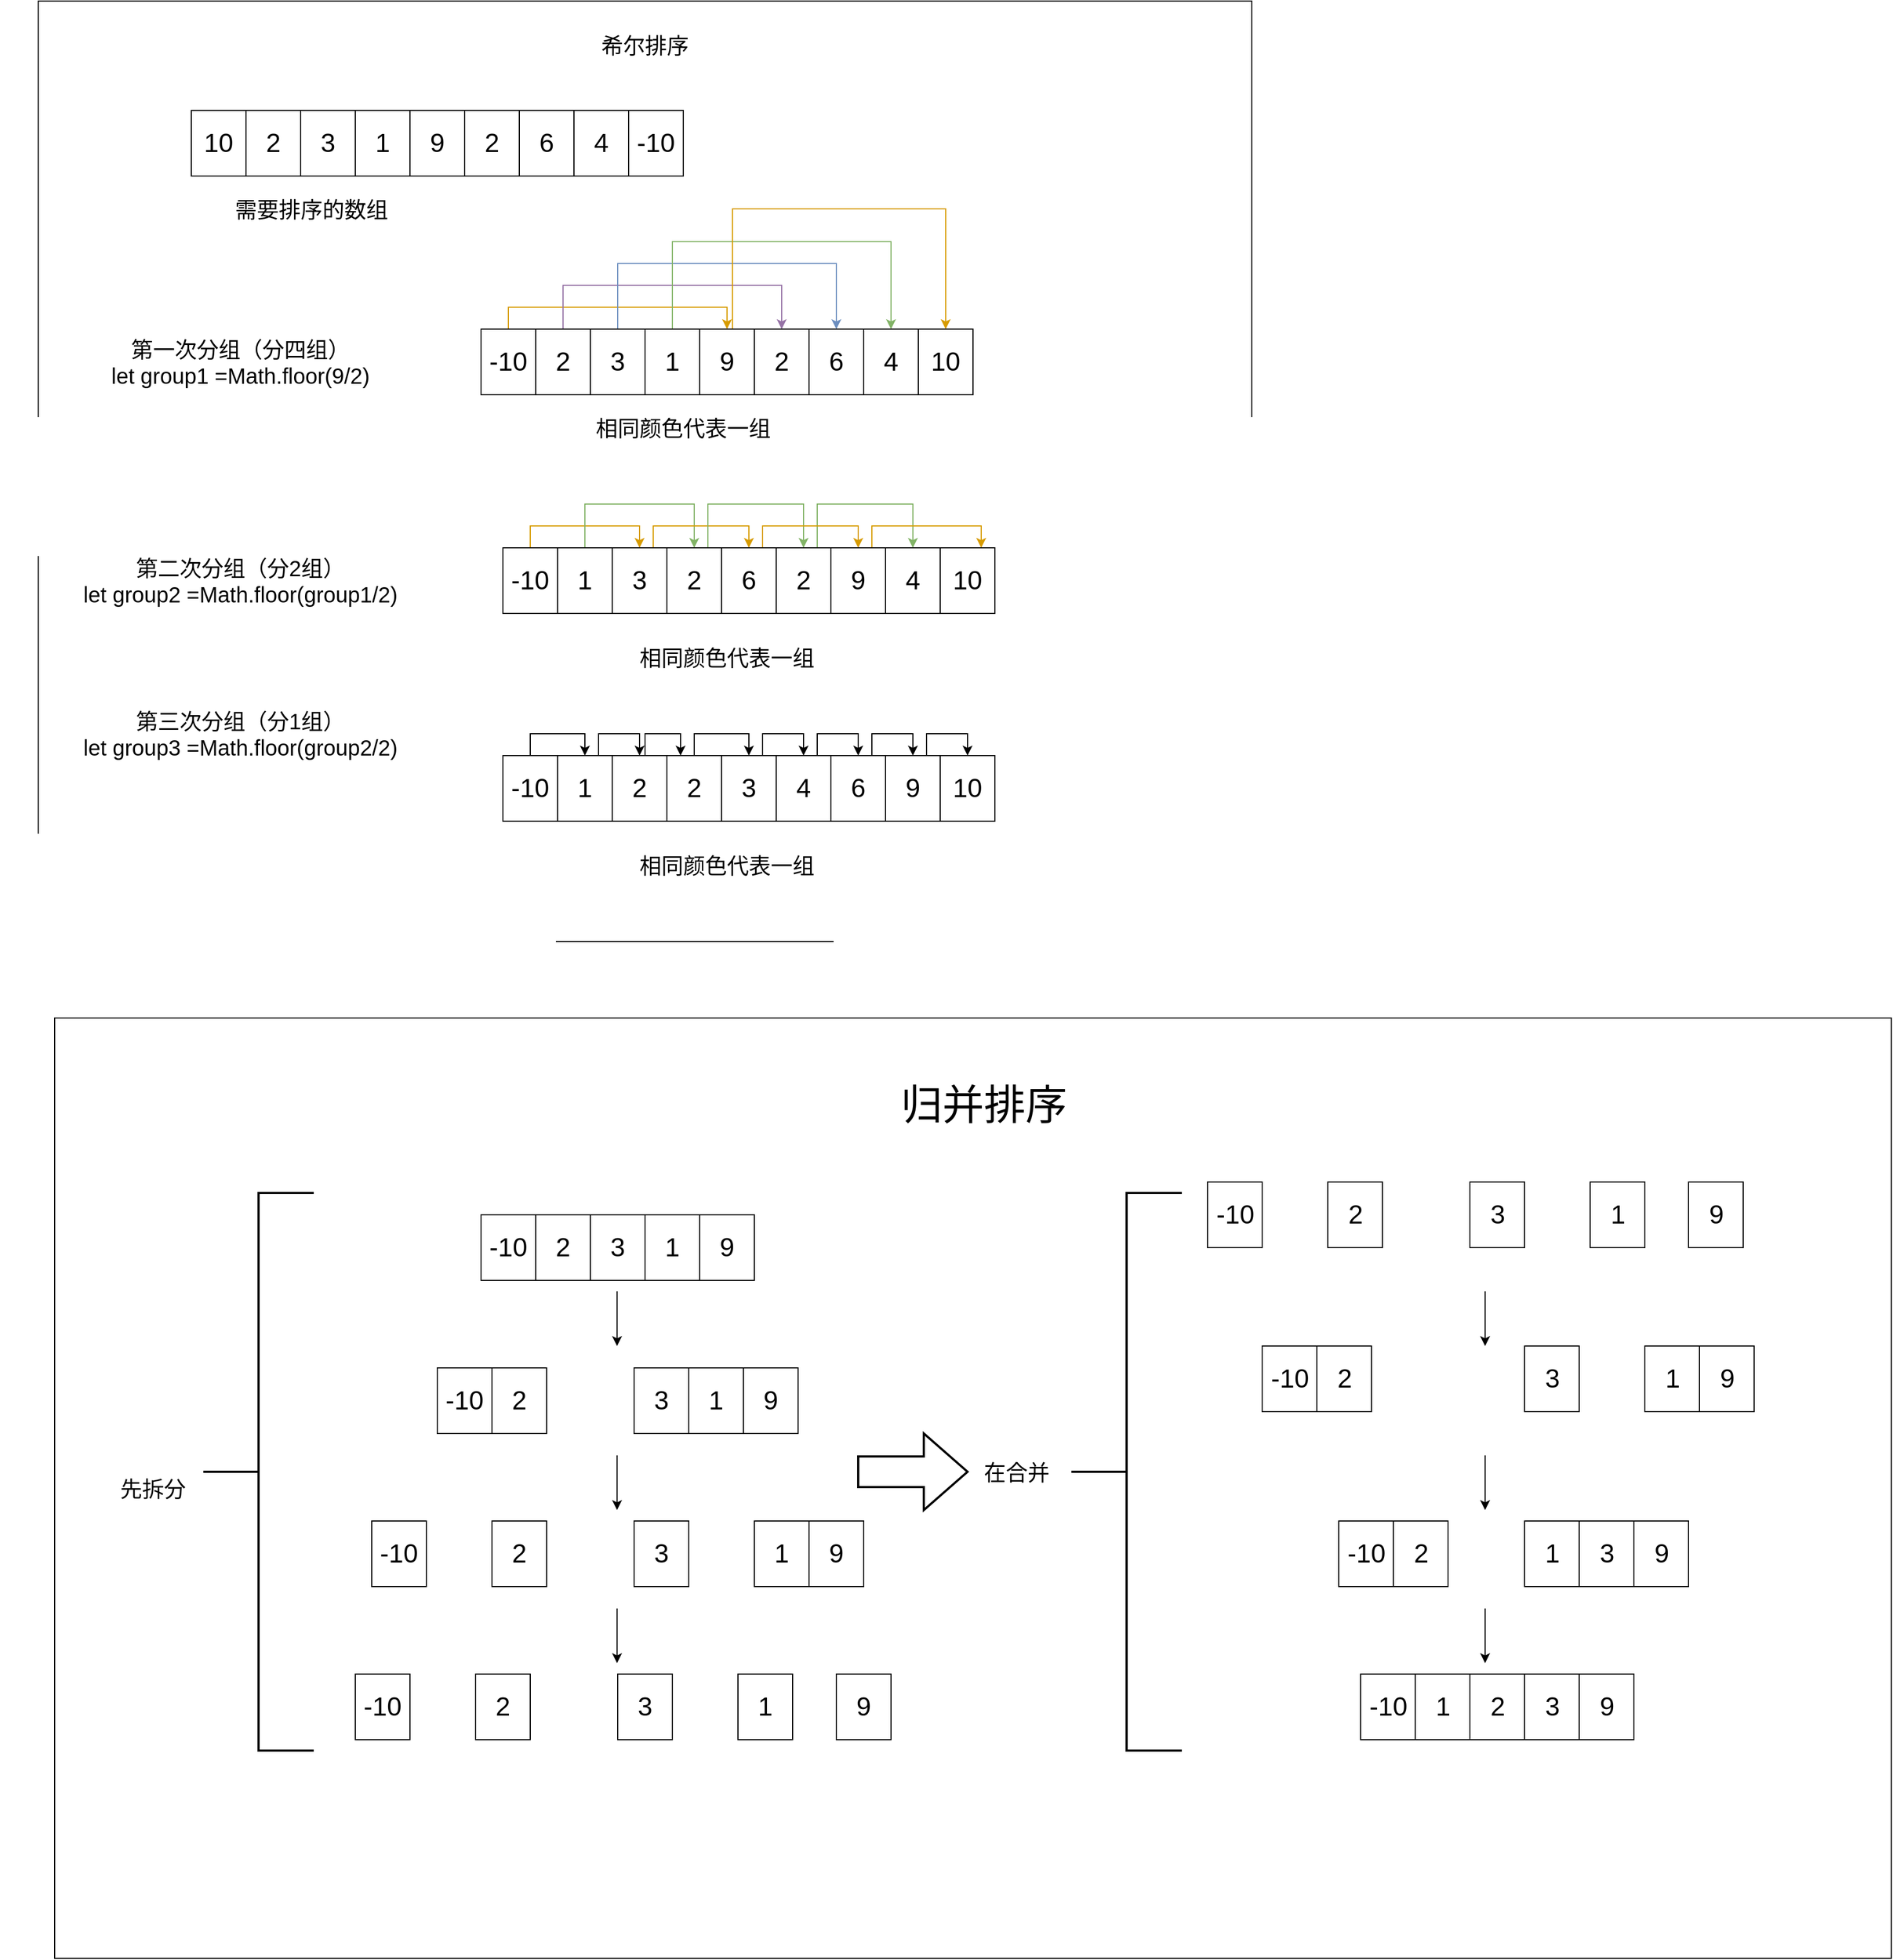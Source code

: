 <mxfile version="13.1.3">
    <diagram id="bidLdsZMz6FSONA2-zOX" name="Page-1">
        <mxGraphModel dx="2749" dy="2361" grid="1" gridSize="10" guides="1" tooltips="1" connect="1" arrows="1" fold="1" page="1" pageScale="1" pageWidth="827" pageHeight="1169" math="0" shadow="0">
            <root>
                <mxCell id="0"/>
                <mxCell id="1" parent="0"/>
                <mxCell id="182" value="" style="rounded=0;whiteSpace=wrap;html=1;" vertex="1" parent="1">
                    <mxGeometry x="-540" y="-230" width="1680" height="860" as="geometry"/>
                </mxCell>
                <mxCell id="83" value="" style="rounded=0;whiteSpace=wrap;html=1;" vertex="1" parent="1">
                    <mxGeometry x="-555" y="-1160" width="1110" height="860" as="geometry"/>
                </mxCell>
                <mxCell id="12" style="edgeStyle=orthogonalEdgeStyle;rounded=0;orthogonalLoop=1;jettySize=auto;html=1;exitX=0.5;exitY=0;exitDx=0;exitDy=0;entryX=0.5;entryY=0;entryDx=0;entryDy=0;fillColor=#ffe6cc;strokeColor=#d79b00;" parent="1" source="2" target="7" edge="1">
                    <mxGeometry relative="1" as="geometry"/>
                </mxCell>
                <mxCell id="2" value="&lt;font style=&quot;font-size: 24px&quot;&gt;-10&lt;/font&gt;" style="rounded=0;whiteSpace=wrap;html=1;" parent="1" vertex="1">
                    <mxGeometry x="-150" y="-860" width="50" height="60" as="geometry"/>
                </mxCell>
                <mxCell id="13" style="edgeStyle=orthogonalEdgeStyle;rounded=0;orthogonalLoop=1;jettySize=auto;html=1;exitX=0.5;exitY=0;exitDx=0;exitDy=0;entryX=0.5;entryY=0;entryDx=0;entryDy=0;fillColor=#e1d5e7;strokeColor=#9673a6;" parent="1" source="3" target="6" edge="1">
                    <mxGeometry relative="1" as="geometry">
                        <Array as="points">
                            <mxPoint x="-75" y="-900"/>
                            <mxPoint x="125" y="-900"/>
                        </Array>
                    </mxGeometry>
                </mxCell>
                <mxCell id="3" value="&lt;font style=&quot;font-size: 24px&quot;&gt;2&lt;/font&gt;" style="rounded=0;whiteSpace=wrap;html=1;" parent="1" vertex="1">
                    <mxGeometry x="-100" y="-860" width="50" height="60" as="geometry"/>
                </mxCell>
                <mxCell id="14" style="edgeStyle=orthogonalEdgeStyle;rounded=0;orthogonalLoop=1;jettySize=auto;html=1;exitX=0.5;exitY=0;exitDx=0;exitDy=0;entryX=0.5;entryY=0;entryDx=0;entryDy=0;fillColor=#dae8fc;strokeColor=#6c8ebf;" parent="1" source="4" target="8" edge="1">
                    <mxGeometry relative="1" as="geometry">
                        <Array as="points">
                            <mxPoint x="-25" y="-920"/>
                            <mxPoint x="175" y="-920"/>
                        </Array>
                    </mxGeometry>
                </mxCell>
                <mxCell id="4" value="&lt;font style=&quot;font-size: 24px&quot;&gt;3&lt;/font&gt;" style="rounded=0;whiteSpace=wrap;html=1;" parent="1" vertex="1">
                    <mxGeometry x="-50" y="-860" width="50" height="60" as="geometry"/>
                </mxCell>
                <mxCell id="15" style="edgeStyle=orthogonalEdgeStyle;rounded=0;orthogonalLoop=1;jettySize=auto;html=1;exitX=0.5;exitY=0;exitDx=0;exitDy=0;entryX=0.5;entryY=0;entryDx=0;entryDy=0;fillColor=#d5e8d4;strokeColor=#82b366;" parent="1" source="5" target="9" edge="1">
                    <mxGeometry relative="1" as="geometry">
                        <Array as="points">
                            <mxPoint x="25" y="-940"/>
                            <mxPoint x="225" y="-940"/>
                        </Array>
                    </mxGeometry>
                </mxCell>
                <mxCell id="5" value="&lt;font style=&quot;font-size: 24px&quot;&gt;1&lt;/font&gt;" style="rounded=0;whiteSpace=wrap;html=1;" parent="1" vertex="1">
                    <mxGeometry y="-860" width="50" height="60" as="geometry"/>
                </mxCell>
                <mxCell id="6" value="&lt;font style=&quot;font-size: 24px&quot;&gt;2&lt;/font&gt;" style="rounded=0;whiteSpace=wrap;html=1;" parent="1" vertex="1">
                    <mxGeometry x="100" y="-860" width="50" height="60" as="geometry"/>
                </mxCell>
                <mxCell id="16" style="edgeStyle=orthogonalEdgeStyle;rounded=0;orthogonalLoop=1;jettySize=auto;html=1;exitX=0.5;exitY=0;exitDx=0;exitDy=0;entryX=0.5;entryY=0;entryDx=0;entryDy=0;fillColor=#ffe6cc;strokeColor=#d79b00;" parent="1" source="7" target="10" edge="1">
                    <mxGeometry relative="1" as="geometry">
                        <Array as="points">
                            <mxPoint x="80" y="-860"/>
                            <mxPoint x="80" y="-970"/>
                            <mxPoint x="275" y="-970"/>
                        </Array>
                    </mxGeometry>
                </mxCell>
                <mxCell id="7" value="&lt;font style=&quot;font-size: 24px&quot;&gt;9&lt;/font&gt;" style="rounded=0;whiteSpace=wrap;html=1;" parent="1" vertex="1">
                    <mxGeometry x="50" y="-860" width="50" height="60" as="geometry"/>
                </mxCell>
                <mxCell id="8" value="&lt;font style=&quot;font-size: 24px&quot;&gt;6&lt;/font&gt;" style="rounded=0;whiteSpace=wrap;html=1;" parent="1" vertex="1">
                    <mxGeometry x="150" y="-860" width="50" height="60" as="geometry"/>
                </mxCell>
                <mxCell id="9" value="&lt;font style=&quot;font-size: 24px&quot;&gt;4&lt;/font&gt;" style="rounded=0;whiteSpace=wrap;html=1;" parent="1" vertex="1">
                    <mxGeometry x="200" y="-860" width="50" height="60" as="geometry"/>
                </mxCell>
                <mxCell id="10" value="&lt;font style=&quot;font-size: 24px&quot;&gt;10&lt;/font&gt;" style="rounded=0;whiteSpace=wrap;html=1;" parent="1" vertex="1">
                    <mxGeometry x="250" y="-860" width="50" height="60" as="geometry"/>
                </mxCell>
                <mxCell id="11" value="&lt;font style=&quot;font-size: 20px&quot;&gt;第一次分组（分四组）&lt;br&gt;let group1 =Math.floor(9/2)&lt;br&gt;&lt;/font&gt;" style="text;html=1;strokeColor=none;fillColor=none;align=center;verticalAlign=middle;whiteSpace=wrap;rounded=0;" parent="1" vertex="1">
                    <mxGeometry x="-510" y="-840" width="280" height="20" as="geometry"/>
                </mxCell>
                <mxCell id="36" style="edgeStyle=orthogonalEdgeStyle;rounded=0;orthogonalLoop=1;jettySize=auto;html=1;exitX=0.5;exitY=0;exitDx=0;exitDy=0;entryX=0.5;entryY=0;entryDx=0;entryDy=0;fillColor=#ffe6cc;strokeColor=#d79b00;" parent="1" source="18" target="22" edge="1">
                    <mxGeometry relative="1" as="geometry"/>
                </mxCell>
                <mxCell id="18" value="&lt;font style=&quot;font-size: 24px&quot;&gt;-10&lt;/font&gt;" style="rounded=0;whiteSpace=wrap;html=1;" parent="1" vertex="1">
                    <mxGeometry x="-130" y="-660" width="50" height="60" as="geometry"/>
                </mxCell>
                <mxCell id="41" style="edgeStyle=orthogonalEdgeStyle;rounded=0;orthogonalLoop=1;jettySize=auto;html=1;exitX=0.5;exitY=0;exitDx=0;exitDy=0;entryX=0.5;entryY=0;entryDx=0;entryDy=0;fillColor=#d5e8d4;strokeColor=#82b366;" parent="1" source="20" target="24" edge="1">
                    <mxGeometry relative="1" as="geometry">
                        <Array as="points">
                            <mxPoint x="-55" y="-700"/>
                            <mxPoint x="45" y="-700"/>
                        </Array>
                    </mxGeometry>
                </mxCell>
                <mxCell id="20" value="&lt;font style=&quot;font-size: 24px&quot;&gt;1&lt;/font&gt;" style="rounded=0;whiteSpace=wrap;html=1;" parent="1" vertex="1">
                    <mxGeometry x="-80" y="-660" width="50" height="60" as="geometry"/>
                </mxCell>
                <mxCell id="37" style="edgeStyle=orthogonalEdgeStyle;rounded=0;orthogonalLoop=1;jettySize=auto;html=1;exitX=0.75;exitY=0;exitDx=0;exitDy=0;entryX=0.5;entryY=0;entryDx=0;entryDy=0;fillColor=#ffe6cc;strokeColor=#d79b00;" parent="1" source="22" target="27" edge="1">
                    <mxGeometry relative="1" as="geometry"/>
                </mxCell>
                <mxCell id="22" value="&lt;font style=&quot;font-size: 24px&quot;&gt;3&lt;/font&gt;" style="rounded=0;whiteSpace=wrap;html=1;" parent="1" vertex="1">
                    <mxGeometry x="-30" y="-660" width="50" height="60" as="geometry"/>
                </mxCell>
                <mxCell id="42" style="edgeStyle=orthogonalEdgeStyle;rounded=0;orthogonalLoop=1;jettySize=auto;html=1;exitX=0.75;exitY=0;exitDx=0;exitDy=0;entryX=0.5;entryY=0;entryDx=0;entryDy=0;fillColor=#d5e8d4;strokeColor=#82b366;" parent="1" source="24" target="25" edge="1">
                    <mxGeometry relative="1" as="geometry">
                        <Array as="points">
                            <mxPoint x="58" y="-700"/>
                            <mxPoint x="145" y="-700"/>
                        </Array>
                    </mxGeometry>
                </mxCell>
                <mxCell id="24" value="&lt;font style=&quot;font-size: 24px&quot;&gt;2&lt;/font&gt;" style="rounded=0;whiteSpace=wrap;html=1;" parent="1" vertex="1">
                    <mxGeometry x="20" y="-660" width="50" height="60" as="geometry"/>
                </mxCell>
                <mxCell id="43" style="edgeStyle=orthogonalEdgeStyle;rounded=0;orthogonalLoop=1;jettySize=auto;html=1;exitX=0.75;exitY=0;exitDx=0;exitDy=0;entryX=0.5;entryY=0;entryDx=0;entryDy=0;fillColor=#d5e8d4;strokeColor=#82b366;" parent="1" source="25" target="29" edge="1">
                    <mxGeometry relative="1" as="geometry">
                        <Array as="points">
                            <mxPoint x="158" y="-700"/>
                            <mxPoint x="245" y="-700"/>
                        </Array>
                    </mxGeometry>
                </mxCell>
                <mxCell id="25" value="&lt;font style=&quot;font-size: 24px&quot;&gt;2&lt;/font&gt;" style="rounded=0;whiteSpace=wrap;html=1;" parent="1" vertex="1">
                    <mxGeometry x="120" y="-660" width="50" height="60" as="geometry"/>
                </mxCell>
                <mxCell id="38" style="edgeStyle=orthogonalEdgeStyle;rounded=0;orthogonalLoop=1;jettySize=auto;html=1;exitX=0.75;exitY=0;exitDx=0;exitDy=0;entryX=0.5;entryY=0;entryDx=0;entryDy=0;fillColor=#ffe6cc;strokeColor=#d79b00;" parent="1" source="27" target="28" edge="1">
                    <mxGeometry relative="1" as="geometry"/>
                </mxCell>
                <mxCell id="27" value="&lt;font style=&quot;font-size: 24px&quot;&gt;6&lt;/font&gt;" style="rounded=0;whiteSpace=wrap;html=1;" parent="1" vertex="1">
                    <mxGeometry x="70" y="-660" width="50" height="60" as="geometry"/>
                </mxCell>
                <mxCell id="39" style="edgeStyle=orthogonalEdgeStyle;rounded=0;orthogonalLoop=1;jettySize=auto;html=1;exitX=0.75;exitY=0;exitDx=0;exitDy=0;entryX=0.75;entryY=0;entryDx=0;entryDy=0;fillColor=#ffe6cc;strokeColor=#d79b00;" parent="1" source="28" target="30" edge="1">
                    <mxGeometry relative="1" as="geometry"/>
                </mxCell>
                <mxCell id="28" value="&lt;font style=&quot;font-size: 24px&quot;&gt;9&lt;/font&gt;" style="rounded=0;whiteSpace=wrap;html=1;" parent="1" vertex="1">
                    <mxGeometry x="170" y="-660" width="50" height="60" as="geometry"/>
                </mxCell>
                <mxCell id="29" value="&lt;font style=&quot;font-size: 24px&quot;&gt;4&lt;/font&gt;" style="rounded=0;whiteSpace=wrap;html=1;" parent="1" vertex="1">
                    <mxGeometry x="220" y="-660" width="50" height="60" as="geometry"/>
                </mxCell>
                <mxCell id="30" value="&lt;font style=&quot;font-size: 24px&quot;&gt;10&lt;/font&gt;" style="rounded=0;whiteSpace=wrap;html=1;" parent="1" vertex="1">
                    <mxGeometry x="270" y="-660" width="50" height="60" as="geometry"/>
                </mxCell>
                <mxCell id="31" value="&lt;font style=&quot;font-size: 20px&quot;&gt;第二次分组（分2组）&lt;br&gt;let group2 =Math.floor(group1/2)&lt;br&gt;&lt;/font&gt;" style="text;html=1;strokeColor=none;fillColor=none;align=center;verticalAlign=middle;whiteSpace=wrap;rounded=0;" parent="1" vertex="1">
                    <mxGeometry x="-540" y="-640" width="340" height="20" as="geometry"/>
                </mxCell>
                <mxCell id="32" value="&lt;font style=&quot;font-size: 20px&quot;&gt;第三次分组（分1组）&lt;br&gt;let group3 =Math.floor(group2/2)&lt;br&gt;&lt;/font&gt;" style="text;html=1;strokeColor=none;fillColor=none;align=center;verticalAlign=middle;whiteSpace=wrap;rounded=0;" parent="1" vertex="1">
                    <mxGeometry x="-540" y="-500" width="340" height="20" as="geometry"/>
                </mxCell>
                <mxCell id="33" value="&lt;font style=&quot;font-size: 20px&quot;&gt;相同颜色代表一组&lt;/font&gt;" style="text;html=1;strokeColor=none;fillColor=none;align=center;verticalAlign=middle;whiteSpace=wrap;rounded=0;" parent="1" vertex="1">
                    <mxGeometry x="-70" y="-780" width="210" height="20" as="geometry"/>
                </mxCell>
                <mxCell id="35" value="&lt;font style=&quot;font-size: 20px&quot;&gt;相同颜色代表一组&lt;/font&gt;" style="text;html=1;strokeColor=none;fillColor=none;align=center;verticalAlign=middle;whiteSpace=wrap;rounded=0;" parent="1" vertex="1">
                    <mxGeometry x="-30" y="-570" width="210" height="20" as="geometry"/>
                </mxCell>
                <mxCell id="61" style="edgeStyle=orthogonalEdgeStyle;rounded=0;orthogonalLoop=1;jettySize=auto;html=1;exitX=0.5;exitY=0;exitDx=0;exitDy=0;entryX=0.5;entryY=0;entryDx=0;entryDy=0;" parent="1" source="45" target="47" edge="1">
                    <mxGeometry relative="1" as="geometry"/>
                </mxCell>
                <mxCell id="45" value="&lt;font style=&quot;font-size: 24px&quot;&gt;-10&lt;/font&gt;" style="rounded=0;whiteSpace=wrap;html=1;" parent="1" vertex="1">
                    <mxGeometry x="-130" y="-470" width="50" height="60" as="geometry"/>
                </mxCell>
                <mxCell id="62" style="edgeStyle=orthogonalEdgeStyle;rounded=0;orthogonalLoop=1;jettySize=auto;html=1;exitX=0.75;exitY=0;exitDx=0;exitDy=0;entryX=0.5;entryY=0;entryDx=0;entryDy=0;" parent="1" source="47" target="49" edge="1">
                    <mxGeometry relative="1" as="geometry">
                        <Array as="points">
                            <mxPoint x="-42" y="-490"/>
                            <mxPoint x="-5" y="-490"/>
                        </Array>
                    </mxGeometry>
                </mxCell>
                <mxCell id="47" value="&lt;font style=&quot;font-size: 24px&quot;&gt;1&lt;/font&gt;" style="rounded=0;whiteSpace=wrap;html=1;" parent="1" vertex="1">
                    <mxGeometry x="-80" y="-470" width="50" height="60" as="geometry"/>
                </mxCell>
                <mxCell id="63" style="edgeStyle=orthogonalEdgeStyle;rounded=0;orthogonalLoop=1;jettySize=auto;html=1;exitX=0.75;exitY=0;exitDx=0;exitDy=0;entryX=0.25;entryY=0;entryDx=0;entryDy=0;" parent="1" source="49" target="51" edge="1">
                    <mxGeometry relative="1" as="geometry">
                        <Array as="points">
                            <mxPoint y="-470"/>
                            <mxPoint y="-490"/>
                            <mxPoint x="33" y="-490"/>
                        </Array>
                    </mxGeometry>
                </mxCell>
                <mxCell id="49" value="&lt;font style=&quot;font-size: 24px&quot;&gt;2&lt;/font&gt;" style="rounded=0;whiteSpace=wrap;html=1;" parent="1" vertex="1">
                    <mxGeometry x="-30" y="-470" width="50" height="60" as="geometry"/>
                </mxCell>
                <mxCell id="65" style="edgeStyle=orthogonalEdgeStyle;rounded=0;orthogonalLoop=1;jettySize=auto;html=1;exitX=0.5;exitY=0;exitDx=0;exitDy=0;entryX=0.5;entryY=0;entryDx=0;entryDy=0;" parent="1" source="51" target="55" edge="1">
                    <mxGeometry relative="1" as="geometry"/>
                </mxCell>
                <mxCell id="51" value="&lt;font style=&quot;font-size: 24px&quot;&gt;2&lt;/font&gt;" style="rounded=0;whiteSpace=wrap;html=1;" parent="1" vertex="1">
                    <mxGeometry x="20" y="-470" width="50" height="60" as="geometry"/>
                </mxCell>
                <mxCell id="69" style="edgeStyle=orthogonalEdgeStyle;rounded=0;orthogonalLoop=1;jettySize=auto;html=1;exitX=0.75;exitY=0;exitDx=0;exitDy=0;entryX=0.5;entryY=0;entryDx=0;entryDy=0;" parent="1" source="53" target="57" edge="1">
                    <mxGeometry relative="1" as="geometry">
                        <Array as="points">
                            <mxPoint x="158" y="-490"/>
                            <mxPoint x="195" y="-490"/>
                        </Array>
                    </mxGeometry>
                </mxCell>
                <mxCell id="53" value="&lt;font style=&quot;font-size: 24px&quot;&gt;4&lt;/font&gt;" style="rounded=0;whiteSpace=wrap;html=1;" parent="1" vertex="1">
                    <mxGeometry x="120" y="-470" width="50" height="60" as="geometry"/>
                </mxCell>
                <mxCell id="66" style="edgeStyle=orthogonalEdgeStyle;rounded=0;orthogonalLoop=1;jettySize=auto;html=1;exitX=0.75;exitY=0;exitDx=0;exitDy=0;entryX=0.5;entryY=0;entryDx=0;entryDy=0;" parent="1" source="55" target="53" edge="1">
                    <mxGeometry relative="1" as="geometry">
                        <Array as="points">
                            <mxPoint x="108" y="-490"/>
                            <mxPoint x="145" y="-490"/>
                        </Array>
                    </mxGeometry>
                </mxCell>
                <mxCell id="55" value="&lt;font style=&quot;font-size: 24px&quot;&gt;3&lt;/font&gt;" style="rounded=0;whiteSpace=wrap;html=1;" parent="1" vertex="1">
                    <mxGeometry x="70" y="-470" width="50" height="60" as="geometry"/>
                </mxCell>
                <mxCell id="70" style="edgeStyle=orthogonalEdgeStyle;rounded=0;orthogonalLoop=1;jettySize=auto;html=1;exitX=0.75;exitY=0;exitDx=0;exitDy=0;entryX=0.5;entryY=0;entryDx=0;entryDy=0;" parent="1" source="57" target="58" edge="1">
                    <mxGeometry relative="1" as="geometry">
                        <Array as="points">
                            <mxPoint x="208" y="-490"/>
                            <mxPoint x="245" y="-490"/>
                        </Array>
                    </mxGeometry>
                </mxCell>
                <mxCell id="57" value="&lt;font style=&quot;font-size: 24px&quot;&gt;6&lt;/font&gt;" style="rounded=0;whiteSpace=wrap;html=1;" parent="1" vertex="1">
                    <mxGeometry x="170" y="-470" width="50" height="60" as="geometry"/>
                </mxCell>
                <mxCell id="71" style="edgeStyle=orthogonalEdgeStyle;rounded=0;orthogonalLoop=1;jettySize=auto;html=1;exitX=0.75;exitY=0;exitDx=0;exitDy=0;entryX=0.5;entryY=0;entryDx=0;entryDy=0;" parent="1" source="58" target="59" edge="1">
                    <mxGeometry relative="1" as="geometry">
                        <Array as="points">
                            <mxPoint x="258" y="-490"/>
                            <mxPoint x="295" y="-490"/>
                        </Array>
                    </mxGeometry>
                </mxCell>
                <mxCell id="58" value="&lt;font style=&quot;font-size: 24px&quot;&gt;9&lt;/font&gt;" style="rounded=0;whiteSpace=wrap;html=1;" parent="1" vertex="1">
                    <mxGeometry x="220" y="-470" width="50" height="60" as="geometry"/>
                </mxCell>
                <mxCell id="59" value="&lt;font style=&quot;font-size: 24px&quot;&gt;10&lt;/font&gt;" style="rounded=0;whiteSpace=wrap;html=1;" parent="1" vertex="1">
                    <mxGeometry x="270" y="-470" width="50" height="60" as="geometry"/>
                </mxCell>
                <mxCell id="60" value="&lt;font style=&quot;font-size: 20px&quot;&gt;相同颜色代表一组&lt;/font&gt;" style="text;html=1;strokeColor=none;fillColor=none;align=center;verticalAlign=middle;whiteSpace=wrap;rounded=0;" parent="1" vertex="1">
                    <mxGeometry x="-30" y="-380" width="210" height="20" as="geometry"/>
                </mxCell>
                <mxCell id="72" value="&lt;font style=&quot;font-size: 24px&quot;&gt;10&lt;/font&gt;" style="rounded=0;whiteSpace=wrap;html=1;" parent="1" vertex="1">
                    <mxGeometry x="-415" y="-1060" width="50" height="60" as="geometry"/>
                </mxCell>
                <mxCell id="73" value="&lt;font style=&quot;font-size: 24px&quot;&gt;2&lt;/font&gt;" style="rounded=0;whiteSpace=wrap;html=1;" parent="1" vertex="1">
                    <mxGeometry x="-365" y="-1060" width="50" height="60" as="geometry"/>
                </mxCell>
                <mxCell id="74" value="&lt;font style=&quot;font-size: 24px&quot;&gt;3&lt;/font&gt;" style="rounded=0;whiteSpace=wrap;html=1;" parent="1" vertex="1">
                    <mxGeometry x="-315" y="-1060" width="50" height="60" as="geometry"/>
                </mxCell>
                <mxCell id="75" value="&lt;font style=&quot;font-size: 24px&quot;&gt;1&lt;/font&gt;" style="rounded=0;whiteSpace=wrap;html=1;" parent="1" vertex="1">
                    <mxGeometry x="-265" y="-1060" width="50" height="60" as="geometry"/>
                </mxCell>
                <mxCell id="76" value="&lt;font style=&quot;font-size: 24px&quot;&gt;2&lt;/font&gt;" style="rounded=0;whiteSpace=wrap;html=1;" parent="1" vertex="1">
                    <mxGeometry x="-165" y="-1060" width="50" height="60" as="geometry"/>
                </mxCell>
                <mxCell id="77" value="&lt;font style=&quot;font-size: 24px&quot;&gt;9&lt;/font&gt;" style="rounded=0;whiteSpace=wrap;html=1;" parent="1" vertex="1">
                    <mxGeometry x="-215" y="-1060" width="50" height="60" as="geometry"/>
                </mxCell>
                <mxCell id="78" value="&lt;font style=&quot;font-size: 24px&quot;&gt;6&lt;/font&gt;" style="rounded=0;whiteSpace=wrap;html=1;" parent="1" vertex="1">
                    <mxGeometry x="-115" y="-1060" width="50" height="60" as="geometry"/>
                </mxCell>
                <mxCell id="79" value="&lt;font style=&quot;font-size: 24px&quot;&gt;4&lt;/font&gt;" style="rounded=0;whiteSpace=wrap;html=1;" parent="1" vertex="1">
                    <mxGeometry x="-65" y="-1060" width="50" height="60" as="geometry"/>
                </mxCell>
                <mxCell id="80" value="&lt;font style=&quot;font-size: 24px&quot;&gt;-10&lt;/font&gt;" style="rounded=0;whiteSpace=wrap;html=1;" parent="1" vertex="1">
                    <mxGeometry x="-15" y="-1060" width="50" height="60" as="geometry"/>
                </mxCell>
                <mxCell id="81" value="&lt;font style=&quot;font-size: 20px&quot;&gt;需要排序的数组&lt;br&gt;&lt;/font&gt;" style="text;html=1;strokeColor=none;fillColor=none;align=center;verticalAlign=middle;whiteSpace=wrap;rounded=0;" parent="1" vertex="1">
                    <mxGeometry x="-445" y="-980" width="280" height="20" as="geometry"/>
                </mxCell>
                <mxCell id="82" value="&lt;font style=&quot;font-size: 20px&quot;&gt;希尔排序&lt;br&gt;&lt;/font&gt;" style="text;html=1;strokeColor=none;fillColor=none;align=center;verticalAlign=middle;whiteSpace=wrap;rounded=0;" vertex="1" parent="1">
                    <mxGeometry x="-140" y="-1130" width="280" height="20" as="geometry"/>
                </mxCell>
                <mxCell id="85" value="&lt;font&gt;&lt;font style=&quot;font-size: 38px&quot;&gt;归并排序&lt;/font&gt;&lt;br&gt;&lt;/font&gt;" style="text;html=1;strokeColor=none;fillColor=none;align=center;verticalAlign=middle;whiteSpace=wrap;rounded=0;" vertex="1" parent="1">
                    <mxGeometry x="170" y="-160" width="280" height="20" as="geometry"/>
                </mxCell>
                <mxCell id="86" value="&lt;font style=&quot;font-size: 24px&quot;&gt;-10&lt;/font&gt;" style="rounded=0;whiteSpace=wrap;html=1;" vertex="1" parent="1">
                    <mxGeometry x="-150" y="-50" width="50" height="60" as="geometry"/>
                </mxCell>
                <mxCell id="87" value="&lt;font style=&quot;font-size: 24px&quot;&gt;2&lt;/font&gt;" style="rounded=0;whiteSpace=wrap;html=1;" vertex="1" parent="1">
                    <mxGeometry x="-100" y="-50" width="50" height="60" as="geometry"/>
                </mxCell>
                <mxCell id="88" value="&lt;font style=&quot;font-size: 24px&quot;&gt;3&lt;/font&gt;" style="rounded=0;whiteSpace=wrap;html=1;" vertex="1" parent="1">
                    <mxGeometry x="-50" y="-50" width="50" height="60" as="geometry"/>
                </mxCell>
                <mxCell id="89" value="&lt;font style=&quot;font-size: 24px&quot;&gt;1&lt;/font&gt;" style="rounded=0;whiteSpace=wrap;html=1;" vertex="1" parent="1">
                    <mxGeometry y="-50" width="50" height="60" as="geometry"/>
                </mxCell>
                <mxCell id="91" value="&lt;font style=&quot;font-size: 24px&quot;&gt;9&lt;/font&gt;" style="rounded=0;whiteSpace=wrap;html=1;" vertex="1" parent="1">
                    <mxGeometry x="50" y="-50" width="50" height="60" as="geometry"/>
                </mxCell>
                <mxCell id="113" value="" style="endArrow=classic;html=1;" edge="1" parent="1">
                    <mxGeometry width="50" height="50" relative="1" as="geometry">
                        <mxPoint x="-25.59" y="20" as="sourcePoint"/>
                        <mxPoint x="-25.59" y="70" as="targetPoint"/>
                    </mxGeometry>
                </mxCell>
                <mxCell id="136" value="&lt;font style=&quot;font-size: 24px&quot;&gt;-10&lt;/font&gt;" style="rounded=0;whiteSpace=wrap;html=1;" vertex="1" parent="1">
                    <mxGeometry x="-190" y="90" width="50" height="60" as="geometry"/>
                </mxCell>
                <mxCell id="137" value="&lt;font style=&quot;font-size: 24px&quot;&gt;2&lt;/font&gt;" style="rounded=0;whiteSpace=wrap;html=1;" vertex="1" parent="1">
                    <mxGeometry x="-140" y="90" width="50" height="60" as="geometry"/>
                </mxCell>
                <mxCell id="138" value="&lt;font style=&quot;font-size: 24px&quot;&gt;3&lt;/font&gt;" style="rounded=0;whiteSpace=wrap;html=1;" vertex="1" parent="1">
                    <mxGeometry x="-10" y="90" width="50" height="60" as="geometry"/>
                </mxCell>
                <mxCell id="139" value="&lt;font style=&quot;font-size: 24px&quot;&gt;1&lt;/font&gt;" style="rounded=0;whiteSpace=wrap;html=1;" vertex="1" parent="1">
                    <mxGeometry x="40" y="90" width="50" height="60" as="geometry"/>
                </mxCell>
                <mxCell id="140" value="&lt;font style=&quot;font-size: 24px&quot;&gt;9&lt;/font&gt;" style="rounded=0;whiteSpace=wrap;html=1;" vertex="1" parent="1">
                    <mxGeometry x="90" y="90" width="50" height="60" as="geometry"/>
                </mxCell>
                <mxCell id="141" value="&lt;font style=&quot;font-size: 24px&quot;&gt;-10&lt;/font&gt;" style="rounded=0;whiteSpace=wrap;html=1;" vertex="1" parent="1">
                    <mxGeometry x="-250" y="230" width="50" height="60" as="geometry"/>
                </mxCell>
                <mxCell id="142" value="&lt;font style=&quot;font-size: 24px&quot;&gt;2&lt;/font&gt;" style="rounded=0;whiteSpace=wrap;html=1;" vertex="1" parent="1">
                    <mxGeometry x="-140" y="230" width="50" height="60" as="geometry"/>
                </mxCell>
                <mxCell id="143" value="&lt;font style=&quot;font-size: 24px&quot;&gt;3&lt;/font&gt;" style="rounded=0;whiteSpace=wrap;html=1;" vertex="1" parent="1">
                    <mxGeometry x="-10" y="230" width="50" height="60" as="geometry"/>
                </mxCell>
                <mxCell id="144" value="&lt;font style=&quot;font-size: 24px&quot;&gt;1&lt;/font&gt;" style="rounded=0;whiteSpace=wrap;html=1;" vertex="1" parent="1">
                    <mxGeometry x="100" y="230" width="50" height="60" as="geometry"/>
                </mxCell>
                <mxCell id="145" value="&lt;font style=&quot;font-size: 24px&quot;&gt;9&lt;/font&gt;" style="rounded=0;whiteSpace=wrap;html=1;" vertex="1" parent="1">
                    <mxGeometry x="150" y="230" width="50" height="60" as="geometry"/>
                </mxCell>
                <mxCell id="146" value="&lt;font style=&quot;font-size: 24px&quot;&gt;-10&lt;/font&gt;" style="rounded=0;whiteSpace=wrap;html=1;" vertex="1" parent="1">
                    <mxGeometry x="-265" y="370" width="50" height="60" as="geometry"/>
                </mxCell>
                <mxCell id="147" value="&lt;font style=&quot;font-size: 24px&quot;&gt;2&lt;/font&gt;" style="rounded=0;whiteSpace=wrap;html=1;" vertex="1" parent="1">
                    <mxGeometry x="-155" y="370" width="50" height="60" as="geometry"/>
                </mxCell>
                <mxCell id="148" value="&lt;font style=&quot;font-size: 24px&quot;&gt;3&lt;/font&gt;" style="rounded=0;whiteSpace=wrap;html=1;" vertex="1" parent="1">
                    <mxGeometry x="-25" y="370" width="50" height="60" as="geometry"/>
                </mxCell>
                <mxCell id="149" value="&lt;font style=&quot;font-size: 24px&quot;&gt;1&lt;/font&gt;" style="rounded=0;whiteSpace=wrap;html=1;" vertex="1" parent="1">
                    <mxGeometry x="85" y="370" width="50" height="60" as="geometry"/>
                </mxCell>
                <mxCell id="150" value="&lt;font style=&quot;font-size: 24px&quot;&gt;9&lt;/font&gt;" style="rounded=0;whiteSpace=wrap;html=1;" vertex="1" parent="1">
                    <mxGeometry x="175" y="370" width="50" height="60" as="geometry"/>
                </mxCell>
                <mxCell id="151" value="" style="endArrow=classic;html=1;" edge="1" parent="1">
                    <mxGeometry width="50" height="50" relative="1" as="geometry">
                        <mxPoint x="-25.59" y="170" as="sourcePoint"/>
                        <mxPoint x="-25.59" y="220" as="targetPoint"/>
                    </mxGeometry>
                </mxCell>
                <mxCell id="152" value="" style="endArrow=classic;html=1;" edge="1" parent="1">
                    <mxGeometry width="50" height="50" relative="1" as="geometry">
                        <mxPoint x="-25.59" y="310" as="sourcePoint"/>
                        <mxPoint x="-25.59" y="360" as="targetPoint"/>
                    </mxGeometry>
                </mxCell>
                <mxCell id="153" value="&lt;font style=&quot;font-size: 20px&quot;&gt;先拆分&lt;br&gt;&lt;/font&gt;" style="text;html=1;strokeColor=none;fillColor=none;align=center;verticalAlign=middle;whiteSpace=wrap;rounded=0;" vertex="1" parent="1">
                    <mxGeometry x="-590" y="190" width="280" height="20" as="geometry"/>
                </mxCell>
                <mxCell id="154" value="" style="strokeWidth=2;html=1;shape=mxgraph.flowchart.annotation_2;align=left;labelPosition=right;pointerEvents=1;" vertex="1" parent="1">
                    <mxGeometry x="-404" y="-70" width="101" height="510" as="geometry"/>
                </mxCell>
                <mxCell id="155" value="&lt;font style=&quot;font-size: 24px&quot;&gt;-10&lt;/font&gt;" style="rounded=0;whiteSpace=wrap;html=1;" vertex="1" parent="1">
                    <mxGeometry x="654.5" y="370" width="50" height="60" as="geometry"/>
                </mxCell>
                <mxCell id="156" value="&lt;font style=&quot;font-size: 24px&quot;&gt;2&lt;/font&gt;" style="rounded=0;whiteSpace=wrap;html=1;" vertex="1" parent="1">
                    <mxGeometry x="754.5" y="370" width="50" height="60" as="geometry"/>
                </mxCell>
                <mxCell id="157" value="&lt;font style=&quot;font-size: 24px&quot;&gt;3&lt;/font&gt;" style="rounded=0;whiteSpace=wrap;html=1;" vertex="1" parent="1">
                    <mxGeometry x="804.5" y="370" width="50" height="60" as="geometry"/>
                </mxCell>
                <mxCell id="158" value="&lt;font style=&quot;font-size: 24px&quot;&gt;1&lt;/font&gt;" style="rounded=0;whiteSpace=wrap;html=1;" vertex="1" parent="1">
                    <mxGeometry x="704.5" y="370" width="50" height="60" as="geometry"/>
                </mxCell>
                <mxCell id="159" value="&lt;font style=&quot;font-size: 24px&quot;&gt;9&lt;/font&gt;" style="rounded=0;whiteSpace=wrap;html=1;" vertex="1" parent="1">
                    <mxGeometry x="854.5" y="370" width="50" height="60" as="geometry"/>
                </mxCell>
                <mxCell id="160" value="" style="endArrow=classic;html=1;" edge="1" parent="1">
                    <mxGeometry width="50" height="50" relative="1" as="geometry">
                        <mxPoint x="768.41" y="20" as="sourcePoint"/>
                        <mxPoint x="768.41" y="70" as="targetPoint"/>
                    </mxGeometry>
                </mxCell>
                <mxCell id="161" value="&lt;font style=&quot;font-size: 24px&quot;&gt;-10&lt;/font&gt;" style="rounded=0;whiteSpace=wrap;html=1;" vertex="1" parent="1">
                    <mxGeometry x="634.5" y="230" width="50" height="60" as="geometry"/>
                </mxCell>
                <mxCell id="162" value="&lt;font style=&quot;font-size: 24px&quot;&gt;2&lt;/font&gt;" style="rounded=0;whiteSpace=wrap;html=1;" vertex="1" parent="1">
                    <mxGeometry x="684.5" y="230" width="50" height="60" as="geometry"/>
                </mxCell>
                <mxCell id="163" value="&lt;font style=&quot;font-size: 24px&quot;&gt;3&lt;/font&gt;" style="rounded=0;whiteSpace=wrap;html=1;" vertex="1" parent="1">
                    <mxGeometry x="854.5" y="230" width="50" height="60" as="geometry"/>
                </mxCell>
                <mxCell id="164" value="&lt;font style=&quot;font-size: 24px&quot;&gt;1&lt;/font&gt;" style="rounded=0;whiteSpace=wrap;html=1;" vertex="1" parent="1">
                    <mxGeometry x="804.5" y="230" width="50" height="60" as="geometry"/>
                </mxCell>
                <mxCell id="165" value="&lt;font style=&quot;font-size: 24px&quot;&gt;9&lt;/font&gt;" style="rounded=0;whiteSpace=wrap;html=1;" vertex="1" parent="1">
                    <mxGeometry x="904.5" y="230" width="50" height="60" as="geometry"/>
                </mxCell>
                <mxCell id="166" value="&lt;font style=&quot;font-size: 24px&quot;&gt;-10&lt;/font&gt;" style="rounded=0;whiteSpace=wrap;html=1;" vertex="1" parent="1">
                    <mxGeometry x="564.5" y="70" width="50" height="60" as="geometry"/>
                </mxCell>
                <mxCell id="167" value="&lt;font style=&quot;font-size: 24px&quot;&gt;2&lt;/font&gt;" style="rounded=0;whiteSpace=wrap;html=1;" vertex="1" parent="1">
                    <mxGeometry x="614.5" y="70" width="50" height="60" as="geometry"/>
                </mxCell>
                <mxCell id="168" value="&lt;font style=&quot;font-size: 24px&quot;&gt;3&lt;/font&gt;" style="rounded=0;whiteSpace=wrap;html=1;" vertex="1" parent="1">
                    <mxGeometry x="804.5" y="70" width="50" height="60" as="geometry"/>
                </mxCell>
                <mxCell id="169" value="&lt;font style=&quot;font-size: 24px&quot;&gt;1&lt;/font&gt;" style="rounded=0;whiteSpace=wrap;html=1;" vertex="1" parent="1">
                    <mxGeometry x="914.5" y="70" width="50" height="60" as="geometry"/>
                </mxCell>
                <mxCell id="170" value="&lt;font style=&quot;font-size: 24px&quot;&gt;9&lt;/font&gt;" style="rounded=0;whiteSpace=wrap;html=1;" vertex="1" parent="1">
                    <mxGeometry x="964.5" y="70" width="50" height="60" as="geometry"/>
                </mxCell>
                <mxCell id="171" value="&lt;font style=&quot;font-size: 24px&quot;&gt;-10&lt;/font&gt;" style="rounded=0;whiteSpace=wrap;html=1;" vertex="1" parent="1">
                    <mxGeometry x="514.5" y="-80" width="50" height="60" as="geometry"/>
                </mxCell>
                <mxCell id="172" value="&lt;font style=&quot;font-size: 24px&quot;&gt;2&lt;/font&gt;" style="rounded=0;whiteSpace=wrap;html=1;" vertex="1" parent="1">
                    <mxGeometry x="624.5" y="-80" width="50" height="60" as="geometry"/>
                </mxCell>
                <mxCell id="173" value="&lt;font style=&quot;font-size: 24px&quot;&gt;3&lt;/font&gt;" style="rounded=0;whiteSpace=wrap;html=1;" vertex="1" parent="1">
                    <mxGeometry x="754.5" y="-80" width="50" height="60" as="geometry"/>
                </mxCell>
                <mxCell id="174" value="&lt;font style=&quot;font-size: 24px&quot;&gt;1&lt;/font&gt;" style="rounded=0;whiteSpace=wrap;html=1;" vertex="1" parent="1">
                    <mxGeometry x="864.5" y="-80" width="50" height="60" as="geometry"/>
                </mxCell>
                <mxCell id="175" value="&lt;font style=&quot;font-size: 24px&quot;&gt;9&lt;/font&gt;" style="rounded=0;whiteSpace=wrap;html=1;" vertex="1" parent="1">
                    <mxGeometry x="954.5" y="-80" width="50" height="60" as="geometry"/>
                </mxCell>
                <mxCell id="176" value="" style="endArrow=classic;html=1;" edge="1" parent="1">
                    <mxGeometry width="50" height="50" relative="1" as="geometry">
                        <mxPoint x="768.41" y="170" as="sourcePoint"/>
                        <mxPoint x="768.41" y="220" as="targetPoint"/>
                    </mxGeometry>
                </mxCell>
                <mxCell id="177" value="" style="endArrow=classic;html=1;" edge="1" parent="1">
                    <mxGeometry width="50" height="50" relative="1" as="geometry">
                        <mxPoint x="768.41" y="310" as="sourcePoint"/>
                        <mxPoint x="768.41" y="360" as="targetPoint"/>
                    </mxGeometry>
                </mxCell>
                <mxCell id="178" value="" style="strokeWidth=2;html=1;shape=mxgraph.flowchart.annotation_2;align=left;labelPosition=right;pointerEvents=1;" vertex="1" parent="1">
                    <mxGeometry x="390" y="-70" width="101" height="510" as="geometry"/>
                </mxCell>
                <mxCell id="179" value="&lt;font style=&quot;font-size: 20px&quot;&gt;在合并&lt;br&gt;&lt;/font&gt;" style="text;html=1;strokeColor=none;fillColor=none;align=center;verticalAlign=middle;whiteSpace=wrap;rounded=0;" vertex="1" parent="1">
                    <mxGeometry x="200" y="175" width="280" height="20" as="geometry"/>
                </mxCell>
                <mxCell id="180" value="" style="verticalLabelPosition=bottom;verticalAlign=top;html=1;strokeWidth=2;shape=mxgraph.arrows2.arrow;dy=0.6;dx=40;notch=0;" vertex="1" parent="1">
                    <mxGeometry x="195" y="150" width="100" height="70" as="geometry"/>
                </mxCell>
                <mxCell id="181" style="edgeStyle=orthogonalEdgeStyle;rounded=0;orthogonalLoop=1;jettySize=auto;html=1;exitX=0.5;exitY=1;exitDx=0;exitDy=0;" edge="1" parent="1" source="179" target="179">
                    <mxGeometry relative="1" as="geometry"/>
                </mxCell>
            </root>
        </mxGraphModel>
    </diagram>
</mxfile>